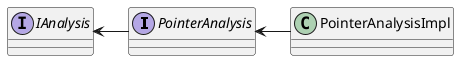 @startuml

interface PointerAnalysis
interface IAnalysis
class PointerAnalysisImpl

PointerAnalysis <- PointerAnalysisImpl
IAnalysis <- PointerAnalysis


@enduml